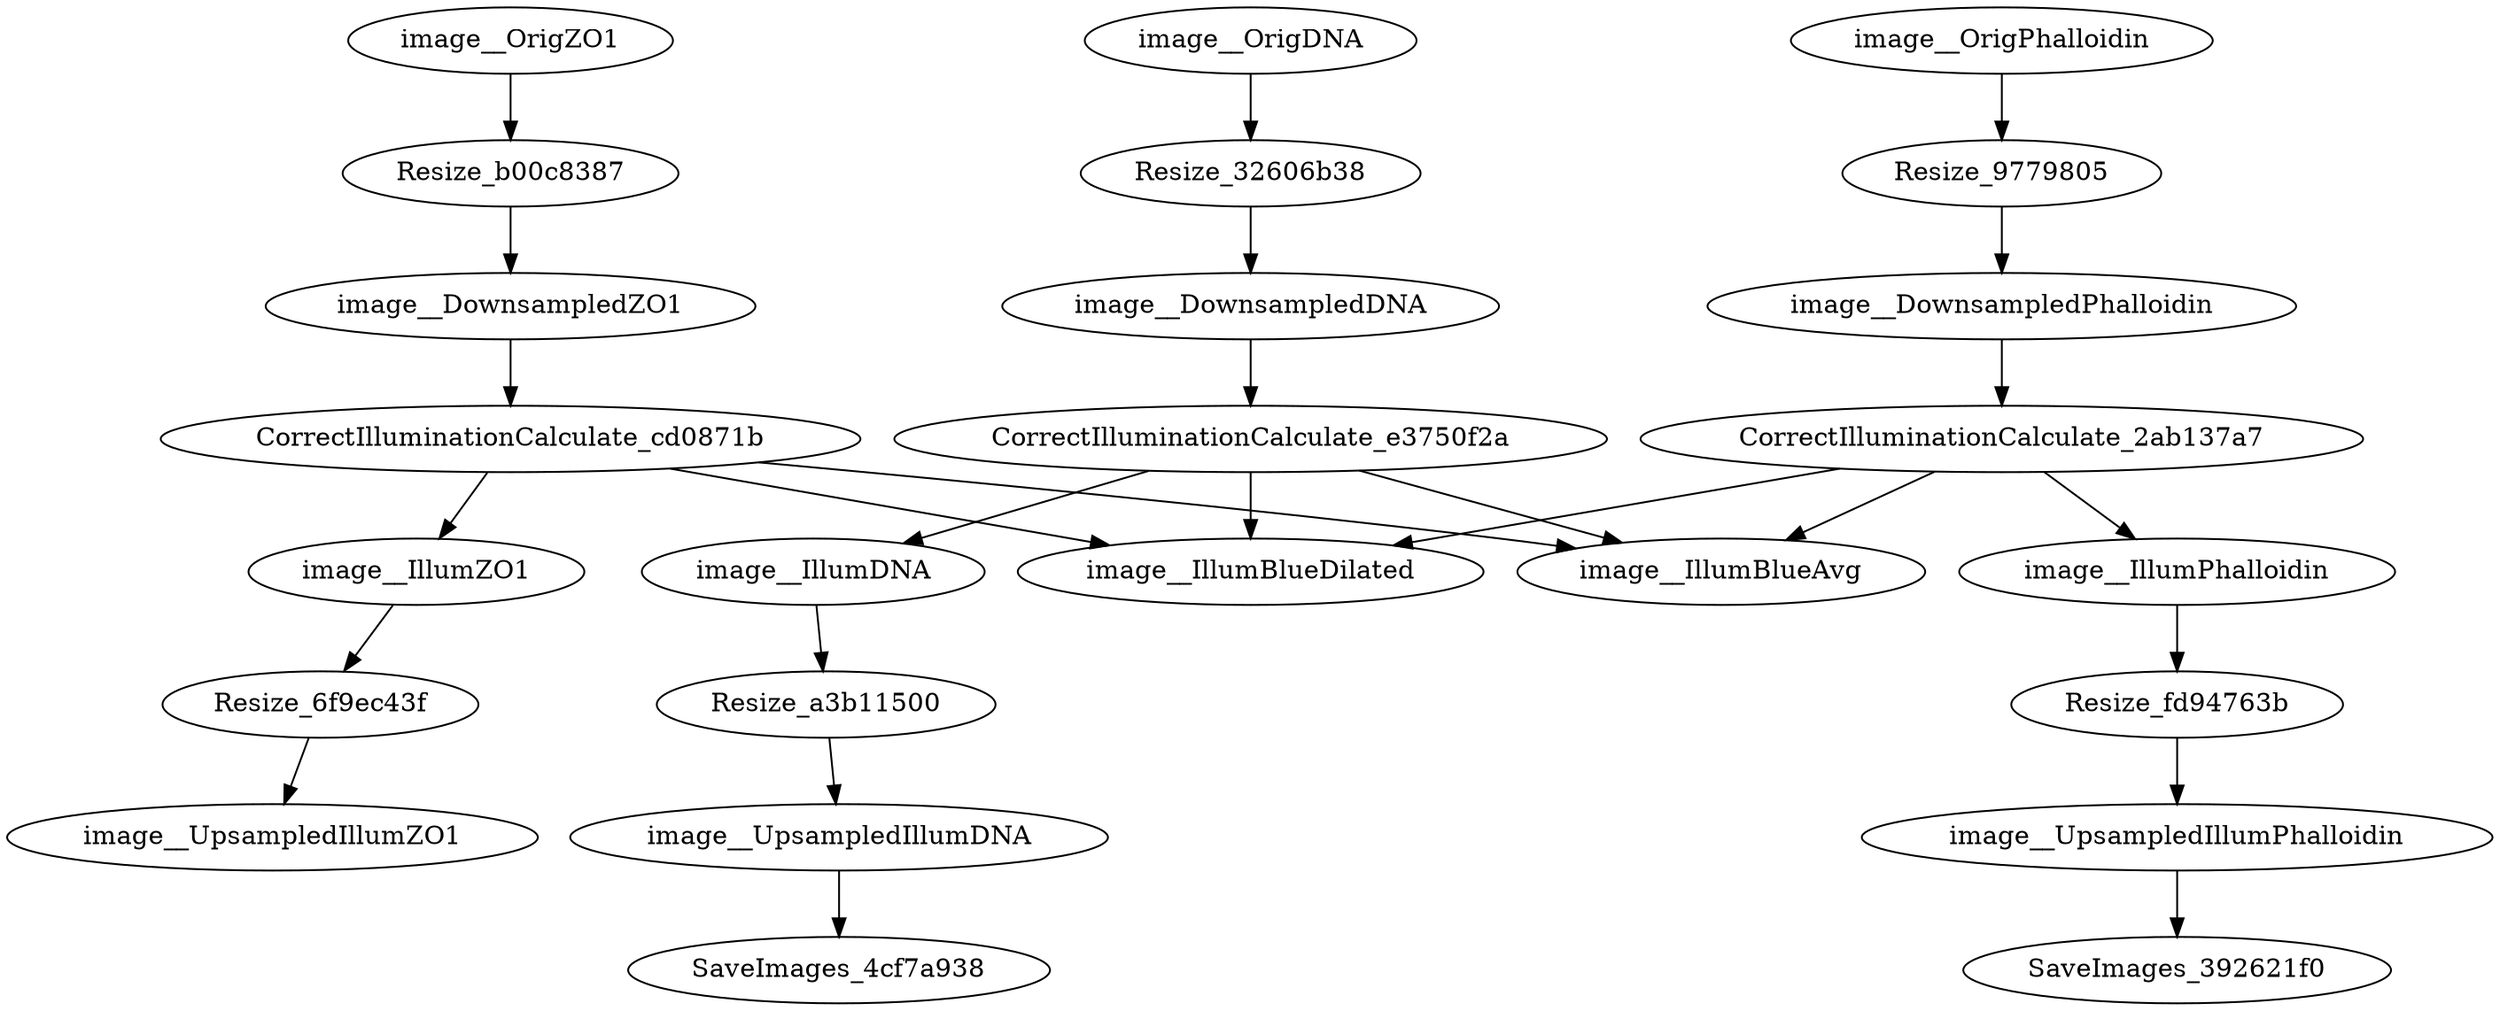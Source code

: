strict digraph {
CorrectIlluminationCalculate_2ab137a7 [type=module];
CorrectIlluminationCalculate_cd0871b [type=module];
CorrectIlluminationCalculate_e3750f2a [type=module];
Resize_32606b38 [type=module];
Resize_6f9ec43f [type=module];
Resize_9779805 [type=module];
Resize_a3b11500 [type=module];
Resize_b00c8387 [type=module];
Resize_fd94763b [type=module];
SaveImages_392621f0 [type=module];
SaveImages_4cf7a938 [type=module];
image__DownsampledDNA [type=image];
image__DownsampledPhalloidin [type=image];
image__DownsampledZO1 [type=image];
image__IllumBlueAvg [type=image];
image__IllumBlueDilated [type=image];
image__IllumDNA [type=image];
image__IllumPhalloidin [type=image];
image__IllumZO1 [type=image];
image__OrigDNA [type=image];
image__OrigPhalloidin [type=image];
image__OrigZO1 [type=image];
image__UpsampledIllumDNA [type=image];
image__UpsampledIllumPhalloidin [type=image];
image__UpsampledIllumZO1 [type=image];
CorrectIlluminationCalculate_2ab137a7 -> image__IllumBlueAvg;
CorrectIlluminationCalculate_2ab137a7 -> image__IllumBlueDilated;
CorrectIlluminationCalculate_2ab137a7 -> image__IllumPhalloidin;
CorrectIlluminationCalculate_cd0871b -> image__IllumBlueAvg;
CorrectIlluminationCalculate_cd0871b -> image__IllumBlueDilated;
CorrectIlluminationCalculate_cd0871b -> image__IllumZO1;
CorrectIlluminationCalculate_e3750f2a -> image__IllumBlueAvg;
CorrectIlluminationCalculate_e3750f2a -> image__IllumBlueDilated;
CorrectIlluminationCalculate_e3750f2a -> image__IllumDNA;
Resize_32606b38 -> image__DownsampledDNA;
Resize_6f9ec43f -> image__UpsampledIllumZO1;
Resize_9779805 -> image__DownsampledPhalloidin;
Resize_a3b11500 -> image__UpsampledIllumDNA;
Resize_b00c8387 -> image__DownsampledZO1;
Resize_fd94763b -> image__UpsampledIllumPhalloidin;
image__DownsampledDNA -> CorrectIlluminationCalculate_e3750f2a;
image__DownsampledPhalloidin -> CorrectIlluminationCalculate_2ab137a7;
image__DownsampledZO1 -> CorrectIlluminationCalculate_cd0871b;
image__IllumDNA -> Resize_a3b11500;
image__IllumPhalloidin -> Resize_fd94763b;
image__IllumZO1 -> Resize_6f9ec43f;
image__OrigDNA -> Resize_32606b38;
image__OrigPhalloidin -> Resize_9779805;
image__OrigZO1 -> Resize_b00c8387;
image__UpsampledIllumDNA -> SaveImages_4cf7a938;
image__UpsampledIllumPhalloidin -> SaveImages_392621f0;
}
